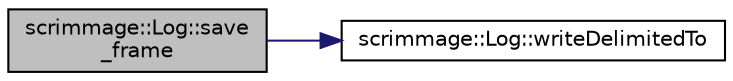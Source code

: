 digraph "scrimmage::Log::save_frame"
{
 // LATEX_PDF_SIZE
  edge [fontname="Helvetica",fontsize="10",labelfontname="Helvetica",labelfontsize="10"];
  node [fontname="Helvetica",fontsize="10",shape=record];
  rankdir="LR";
  Node1 [label="scrimmage::Log::save\l_frame",height=0.2,width=0.4,color="black", fillcolor="grey75", style="filled", fontcolor="black",tooltip=" "];
  Node1 -> Node2 [color="midnightblue",fontsize="10",style="solid",fontname="Helvetica"];
  Node2 [label="scrimmage::Log::writeDelimitedTo",height=0.2,width=0.4,color="black", fillcolor="white", style="filled",URL="$classscrimmage_1_1Log.html#aa2de7df9ae5e25c00519af0dfd6faa0a",tooltip=" "];
}
